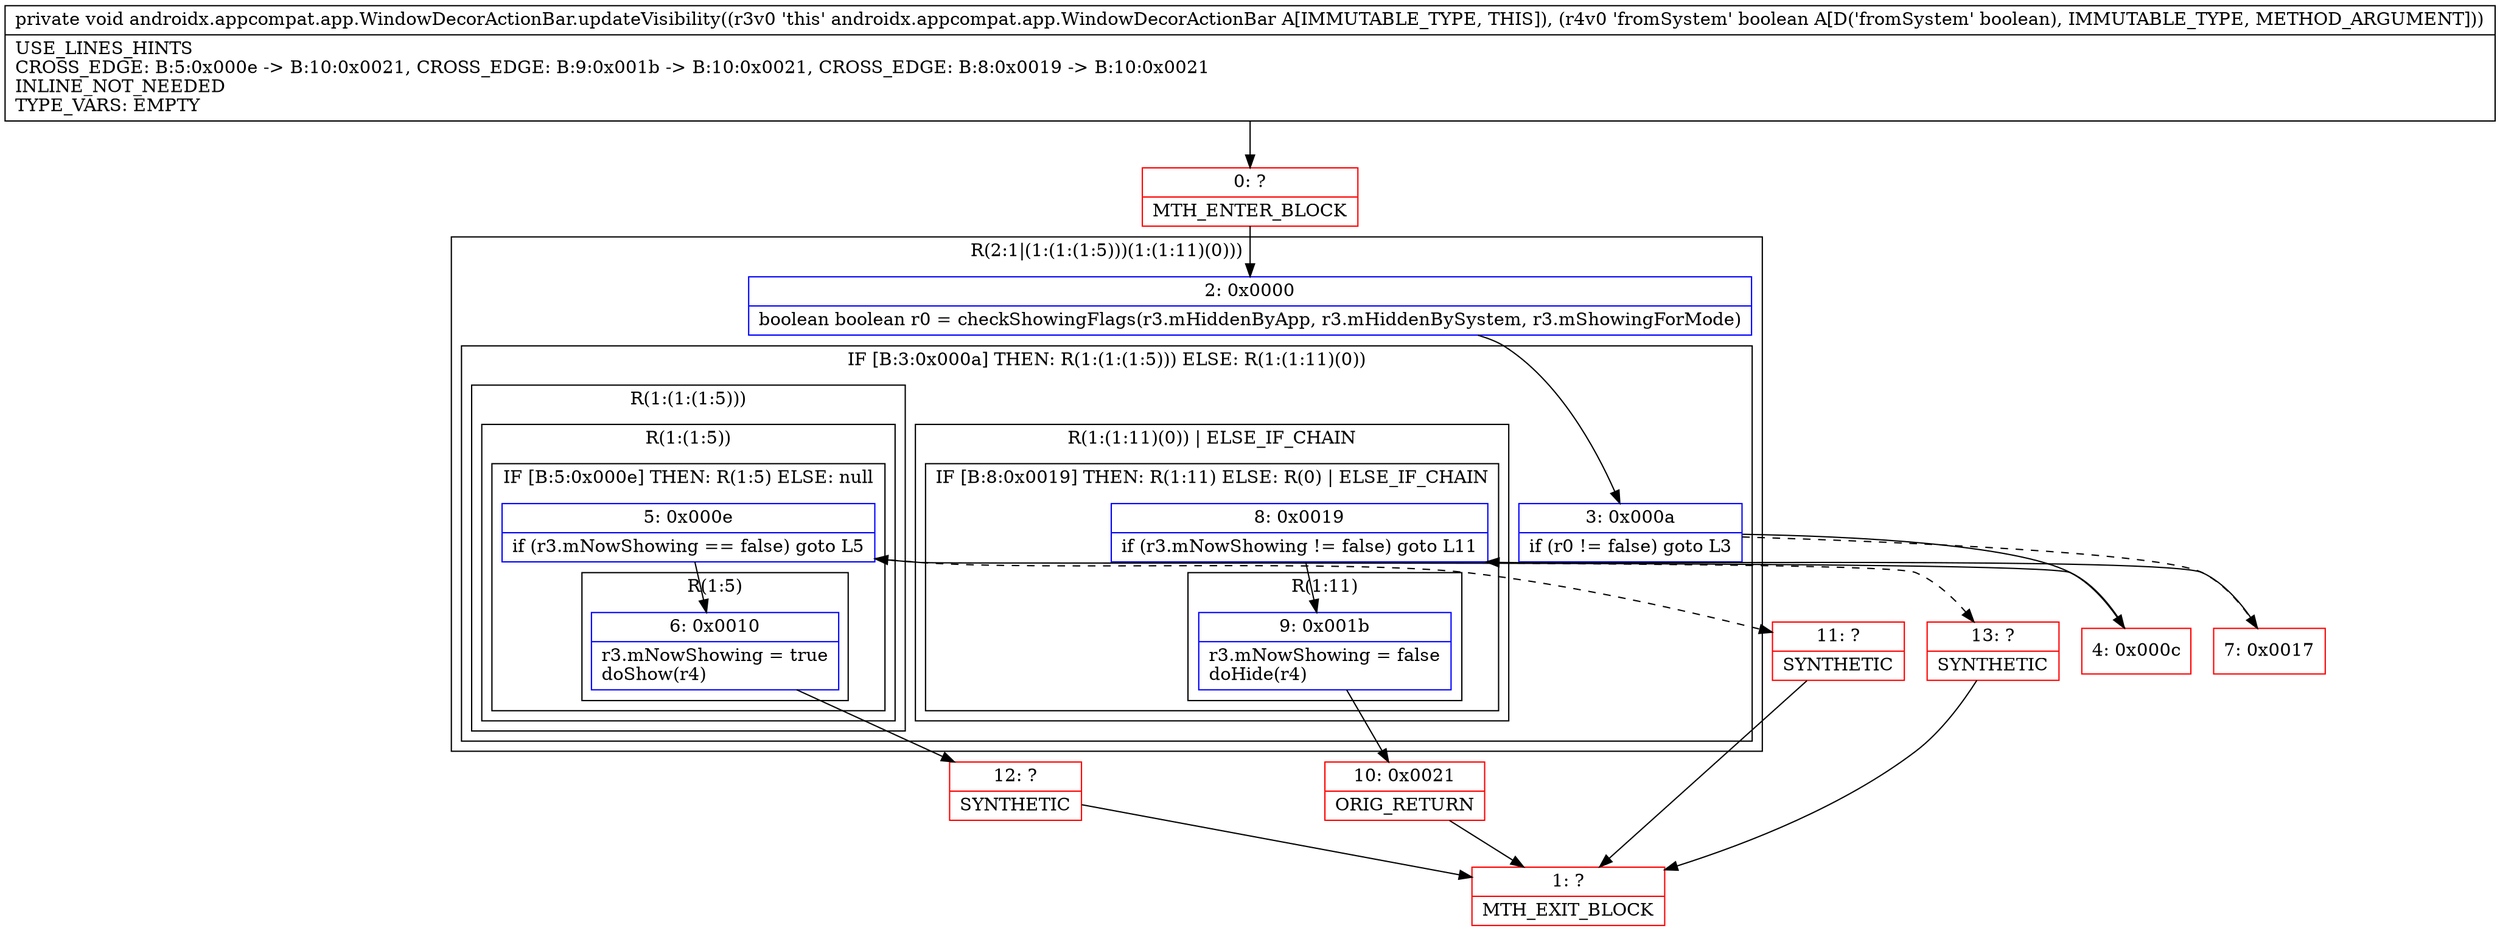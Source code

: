 digraph "CFG forandroidx.appcompat.app.WindowDecorActionBar.updateVisibility(Z)V" {
subgraph cluster_Region_2092564213 {
label = "R(2:1|(1:(1:(1:5)))(1:(1:11)(0)))";
node [shape=record,color=blue];
Node_2 [shape=record,label="{2\:\ 0x0000|boolean boolean r0 = checkShowingFlags(r3.mHiddenByApp, r3.mHiddenBySystem, r3.mShowingForMode)\l}"];
subgraph cluster_IfRegion_559051720 {
label = "IF [B:3:0x000a] THEN: R(1:(1:(1:5))) ELSE: R(1:(1:11)(0))";
node [shape=record,color=blue];
Node_3 [shape=record,label="{3\:\ 0x000a|if (r0 != false) goto L3\l}"];
subgraph cluster_Region_637584699 {
label = "R(1:(1:(1:5)))";
node [shape=record,color=blue];
subgraph cluster_Region_71859642 {
label = "R(1:(1:5))";
node [shape=record,color=blue];
subgraph cluster_IfRegion_652685285 {
label = "IF [B:5:0x000e] THEN: R(1:5) ELSE: null";
node [shape=record,color=blue];
Node_5 [shape=record,label="{5\:\ 0x000e|if (r3.mNowShowing == false) goto L5\l}"];
subgraph cluster_Region_1077939725 {
label = "R(1:5)";
node [shape=record,color=blue];
Node_6 [shape=record,label="{6\:\ 0x0010|r3.mNowShowing = true\ldoShow(r4)\l}"];
}
}
}
}
subgraph cluster_Region_1615409699 {
label = "R(1:(1:11)(0)) | ELSE_IF_CHAIN\l";
node [shape=record,color=blue];
subgraph cluster_IfRegion_657143357 {
label = "IF [B:8:0x0019] THEN: R(1:11) ELSE: R(0) | ELSE_IF_CHAIN\l";
node [shape=record,color=blue];
Node_8 [shape=record,label="{8\:\ 0x0019|if (r3.mNowShowing != false) goto L11\l}"];
subgraph cluster_Region_950844730 {
label = "R(1:11)";
node [shape=record,color=blue];
Node_9 [shape=record,label="{9\:\ 0x001b|r3.mNowShowing = false\ldoHide(r4)\l}"];
}
subgraph cluster_Region_2027748420 {
label = "R(0)";
node [shape=record,color=blue];
}
}
}
}
}
Node_0 [shape=record,color=red,label="{0\:\ ?|MTH_ENTER_BLOCK\l}"];
Node_4 [shape=record,color=red,label="{4\:\ 0x000c}"];
Node_12 [shape=record,color=red,label="{12\:\ ?|SYNTHETIC\l}"];
Node_1 [shape=record,color=red,label="{1\:\ ?|MTH_EXIT_BLOCK\l}"];
Node_11 [shape=record,color=red,label="{11\:\ ?|SYNTHETIC\l}"];
Node_7 [shape=record,color=red,label="{7\:\ 0x0017}"];
Node_10 [shape=record,color=red,label="{10\:\ 0x0021|ORIG_RETURN\l}"];
Node_13 [shape=record,color=red,label="{13\:\ ?|SYNTHETIC\l}"];
MethodNode[shape=record,label="{private void androidx.appcompat.app.WindowDecorActionBar.updateVisibility((r3v0 'this' androidx.appcompat.app.WindowDecorActionBar A[IMMUTABLE_TYPE, THIS]), (r4v0 'fromSystem' boolean A[D('fromSystem' boolean), IMMUTABLE_TYPE, METHOD_ARGUMENT]))  | USE_LINES_HINTS\lCROSS_EDGE: B:5:0x000e \-\> B:10:0x0021, CROSS_EDGE: B:9:0x001b \-\> B:10:0x0021, CROSS_EDGE: B:8:0x0019 \-\> B:10:0x0021\lINLINE_NOT_NEEDED\lTYPE_VARS: EMPTY\l}"];
MethodNode -> Node_0;Node_2 -> Node_3;
Node_3 -> Node_4;
Node_3 -> Node_7[style=dashed];
Node_5 -> Node_6;
Node_5 -> Node_11[style=dashed];
Node_6 -> Node_12;
Node_8 -> Node_9;
Node_8 -> Node_13[style=dashed];
Node_9 -> Node_10;
Node_0 -> Node_2;
Node_4 -> Node_5;
Node_12 -> Node_1;
Node_11 -> Node_1;
Node_7 -> Node_8;
Node_10 -> Node_1;
Node_13 -> Node_1;
}

